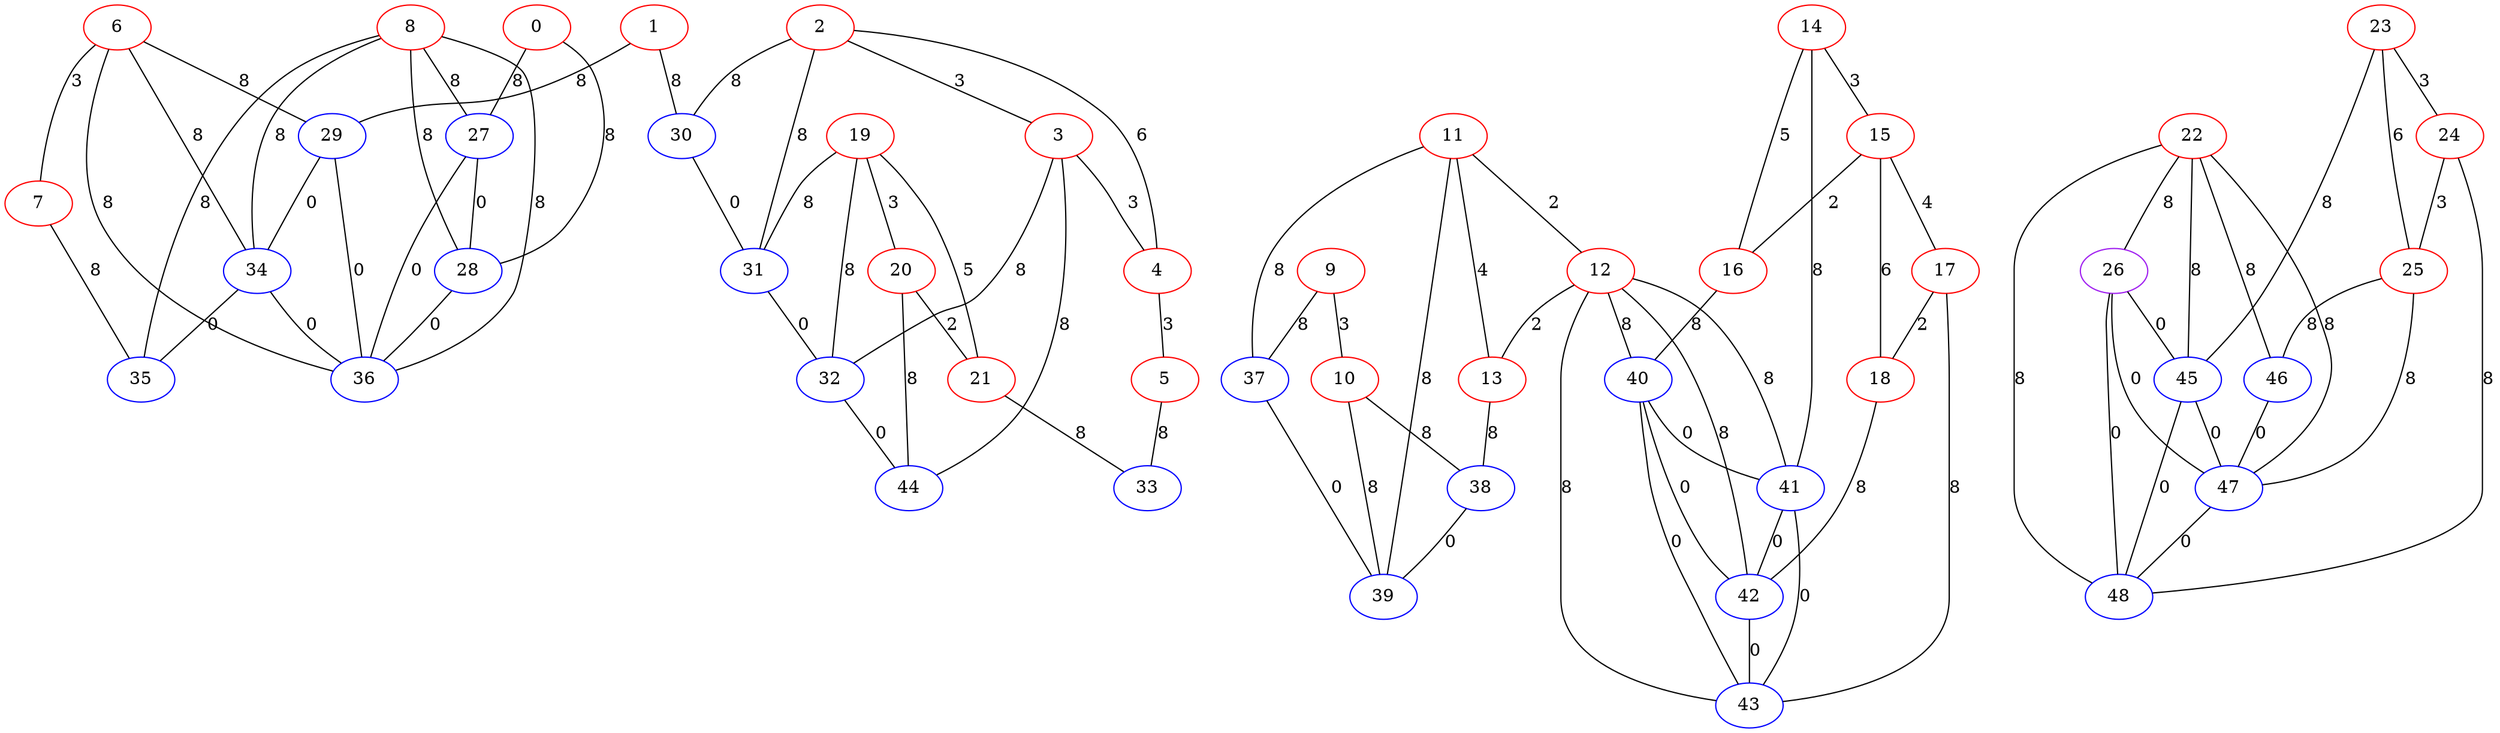 graph "" {
0 [color=red, weight=1];
1 [color=red, weight=1];
2 [color=red, weight=1];
3 [color=red, weight=1];
4 [color=red, weight=1];
5 [color=red, weight=1];
6 [color=red, weight=1];
7 [color=red, weight=1];
8 [color=red, weight=1];
9 [color=red, weight=1];
10 [color=red, weight=1];
11 [color=red, weight=1];
12 [color=red, weight=1];
13 [color=red, weight=1];
14 [color=red, weight=1];
15 [color=red, weight=1];
16 [color=red, weight=1];
17 [color=red, weight=1];
18 [color=red, weight=1];
19 [color=red, weight=1];
20 [color=red, weight=1];
21 [color=red, weight=1];
22 [color=red, weight=1];
23 [color=red, weight=1];
24 [color=red, weight=1];
25 [color=red, weight=1];
26 [color=purple, weight=4];
27 [color=blue, weight=3];
28 [color=blue, weight=3];
29 [color=blue, weight=3];
30 [color=blue, weight=3];
31 [color=blue, weight=3];
32 [color=blue, weight=3];
33 [color=blue, weight=3];
34 [color=blue, weight=3];
35 [color=blue, weight=3];
36 [color=blue, weight=3];
37 [color=blue, weight=3];
38 [color=blue, weight=3];
39 [color=blue, weight=3];
40 [color=blue, weight=3];
41 [color=blue, weight=3];
42 [color=blue, weight=3];
43 [color=blue, weight=3];
44 [color=blue, weight=3];
45 [color=blue, weight=3];
46 [color=blue, weight=3];
47 [color=blue, weight=3];
48 [color=blue, weight=3];
0 -- 27  [key=0, label=8];
0 -- 28  [key=0, label=8];
1 -- 29  [key=0, label=8];
1 -- 30  [key=0, label=8];
2 -- 3  [key=0, label=3];
2 -- 4  [key=0, label=6];
2 -- 30  [key=0, label=8];
2 -- 31  [key=0, label=8];
3 -- 32  [key=0, label=8];
3 -- 44  [key=0, label=8];
3 -- 4  [key=0, label=3];
4 -- 5  [key=0, label=3];
5 -- 33  [key=0, label=8];
6 -- 34  [key=0, label=8];
6 -- 36  [key=0, label=8];
6 -- 29  [key=0, label=8];
6 -- 7  [key=0, label=3];
7 -- 35  [key=0, label=8];
8 -- 36  [key=0, label=8];
8 -- 34  [key=0, label=8];
8 -- 27  [key=0, label=8];
8 -- 28  [key=0, label=8];
8 -- 35  [key=0, label=8];
9 -- 10  [key=0, label=3];
9 -- 37  [key=0, label=8];
10 -- 38  [key=0, label=8];
10 -- 39  [key=0, label=8];
11 -- 39  [key=0, label=8];
11 -- 12  [key=0, label=2];
11 -- 13  [key=0, label=4];
11 -- 37  [key=0, label=8];
12 -- 43  [key=0, label=8];
12 -- 40  [key=0, label=8];
12 -- 41  [key=0, label=8];
12 -- 42  [key=0, label=8];
12 -- 13  [key=0, label=2];
13 -- 38  [key=0, label=8];
14 -- 16  [key=0, label=5];
14 -- 41  [key=0, label=8];
14 -- 15  [key=0, label=3];
15 -- 16  [key=0, label=2];
15 -- 17  [key=0, label=4];
15 -- 18  [key=0, label=6];
16 -- 40  [key=0, label=8];
17 -- 18  [key=0, label=2];
17 -- 43  [key=0, label=8];
18 -- 42  [key=0, label=8];
19 -- 32  [key=0, label=8];
19 -- 20  [key=0, label=3];
19 -- 21  [key=0, label=5];
19 -- 31  [key=0, label=8];
20 -- 44  [key=0, label=8];
20 -- 21  [key=0, label=2];
21 -- 33  [key=0, label=8];
22 -- 48  [key=0, label=8];
22 -- 26  [key=0, label=8];
22 -- 45  [key=0, label=8];
22 -- 46  [key=0, label=8];
22 -- 47  [key=0, label=8];
23 -- 24  [key=0, label=3];
23 -- 25  [key=0, label=6];
23 -- 45  [key=0, label=8];
24 -- 48  [key=0, label=8];
24 -- 25  [key=0, label=3];
25 -- 47  [key=0, label=8];
25 -- 46  [key=0, label=8];
26 -- 48  [key=0, label=0];
26 -- 45  [key=0, label=0];
26 -- 47  [key=0, label=0];
27 -- 36  [key=0, label=0];
27 -- 28  [key=0, label=0];
28 -- 36  [key=0, label=0];
29 -- 34  [key=0, label=0];
29 -- 36  [key=0, label=0];
30 -- 31  [key=0, label=0];
31 -- 32  [key=0, label=0];
32 -- 44  [key=0, label=0];
34 -- 35  [key=0, label=0];
34 -- 36  [key=0, label=0];
37 -- 39  [key=0, label=0];
38 -- 39  [key=0, label=0];
40 -- 41  [key=0, label=0];
40 -- 42  [key=0, label=0];
40 -- 43  [key=0, label=0];
41 -- 42  [key=0, label=0];
41 -- 43  [key=0, label=0];
42 -- 43  [key=0, label=0];
45 -- 48  [key=0, label=0];
45 -- 47  [key=0, label=0];
46 -- 47  [key=0, label=0];
47 -- 48  [key=0, label=0];
}
